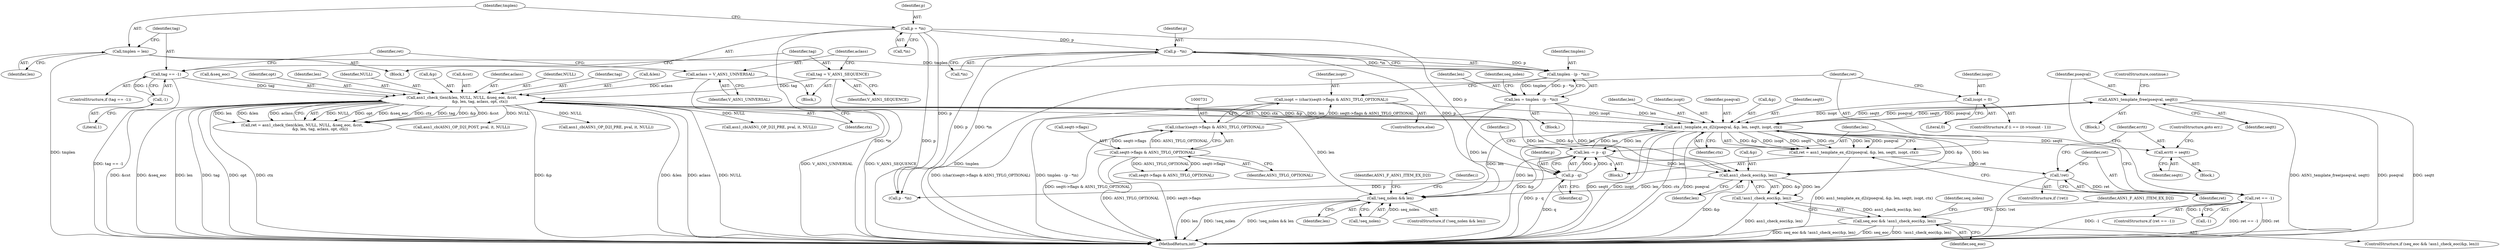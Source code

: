 digraph "0_openssl_b717b083073b6cacc0a5e2397b661678aff7ae7f@API" {
"1000762" [label="(Call,ASN1_template_free(pseqval, seqtt))"];
"1000739" [label="(Call,asn1_template_ex_d2i(pseqval, &p, len, seqtt, isopt, ctx))"];
"1000762" [label="(Call,ASN1_template_free(pseqval, seqtt))"];
"1000572" [label="(Call,asn1_check_tlen(&len, NULL, NULL, &seq_eoc, &cst,\n                              &p, len, tag, aclass, opt, ctx))"];
"1000559" [label="(Call,tag == -1)"];
"1000561" [label="(Call,-1)"];
"1000564" [label="(Call,tag = V_ASN1_SEQUENCE)"];
"1000567" [label="(Call,aclass = V_ASN1_UNIVERSAL)"];
"1000766" [label="(Call,len -= p - q)"];
"1000768" [label="(Call,p - q)"];
"1000618" [label="(Call,p - *in)"];
"1000551" [label="(Call,p = *in)"];
"1000614" [label="(Call,len = tmplen - (p - *in))"];
"1000616" [label="(Call,tmplen - (p - *in))"];
"1000555" [label="(Call,tmplen = len)"];
"1000728" [label="(Call,isopt = (char)(seqtt->flags & ASN1_TFLG_OPTIONAL))"];
"1000730" [label="(Call,(char)(seqtt->flags & ASN1_TFLG_OPTIONAL))"];
"1000732" [label="(Call,seqtt->flags & ASN1_TFLG_OPTIONAL)"];
"1000724" [label="(Call,isopt = 0)"];
"1000737" [label="(Call,ret = asn1_template_ex_d2i(pseqval, &p, len, seqtt, isopt, ctx))"];
"1000748" [label="(Call,!ret)"];
"1000757" [label="(Call,ret == -1)"];
"1000751" [label="(Call,errtt = seqtt)"];
"1000775" [label="(Call,asn1_check_eoc(&p, len))"];
"1000774" [label="(Call,!asn1_check_eoc(&p, len))"];
"1000772" [label="(Call,seq_eoc && !asn1_check_eoc(&p, len))"];
"1000785" [label="(Call,!seq_nolen && len)"];
"1000561" [label="(Call,-1)"];
"1000761" [label="(Block,)"];
"1000681" [label="(Block,)"];
"1000753" [label="(Identifier,seqtt)"];
"1000848" [label="(Call,p - *in)"];
"1000873" [label="(MethodReturn,int)"];
"1000551" [label="(Call,p = *in)"];
"1000764" [label="(Identifier,seqtt)"];
"1000573" [label="(Call,&len)"];
"1000555" [label="(Call,tmplen = len)"];
"1000739" [label="(Call,asn1_template_ex_d2i(pseqval, &p, len, seqtt, isopt, ctx))"];
"1000568" [label="(Identifier,aclass)"];
"1000577" [label="(Call,&seq_eoc)"];
"1000741" [label="(Call,&p)"];
"1000586" [label="(Identifier,opt)"];
"1000752" [label="(Identifier,errtt)"];
"1000791" [label="(Identifier,ASN1_F_ASN1_ITEM_EX_D2I)"];
"1000771" [label="(ControlStructure,if (seq_eoc && !asn1_check_eoc(&p, len)))"];
"1000749" [label="(Identifier,ret)"];
"1000688" [label="(Call,asn1_cb(ASN1_OP_D2I_PRE, pval, it, NULL))"];
"1000748" [label="(Call,!ret)"];
"1000614" [label="(Call,len = tmplen - (p - *in))"];
"1000615" [label="(Identifier,len)"];
"1000785" [label="(Call,!seq_nolen && len)"];
"1000726" [label="(Literal,0)"];
"1000776" [label="(Call,&p)"];
"1000736" [label="(Identifier,ASN1_TFLG_OPTIONAL)"];
"1000751" [label="(Call,errtt = seqtt)"];
"1000620" [label="(Call,*in)"];
"1000757" [label="(Call,ret == -1)"];
"1000583" [label="(Identifier,len)"];
"1000787" [label="(Identifier,seq_nolen)"];
"1000587" [label="(Identifier,ctx)"];
"1000770" [label="(Identifier,q)"];
"1000565" [label="(Identifier,tag)"];
"1000569" [label="(Identifier,V_ASN1_UNIVERSAL)"];
"1000769" [label="(Identifier,p)"];
"1000716" [label="(ControlStructure,if (i == (it->tcount - 1)))"];
"1000766" [label="(Call,len -= p - q)"];
"1000788" [label="(Identifier,len)"];
"1000774" [label="(Call,!asn1_check_eoc(&p, len))"];
"1000746" [label="(Identifier,ctx)"];
"1000623" [label="(Identifier,seq_nolen)"];
"1000575" [label="(Identifier,NULL)"];
"1000581" [label="(Call,&p)"];
"1000744" [label="(Identifier,seqtt)"];
"1000618" [label="(Call,p - *in)"];
"1000617" [label="(Identifier,tmplen)"];
"1000730" [label="(Call,(char)(seqtt->flags & ASN1_TFLG_OPTIONAL))"];
"1000772" [label="(Call,seq_eoc && !asn1_check_eoc(&p, len))"];
"1000733" [label="(Call,seqtt->flags)"];
"1000613" [label="(Block,)"];
"1000750" [label="(Block,)"];
"1000765" [label="(ControlStructure,continue;)"];
"1000559" [label="(Call,tag == -1)"];
"1000571" [label="(Identifier,ret)"];
"1000767" [label="(Identifier,len)"];
"1000763" [label="(Identifier,pseqval)"];
"1000778" [label="(Identifier,len)"];
"1000579" [label="(Call,&cst)"];
"1000616" [label="(Call,tmplen - (p - *in))"];
"1000743" [label="(Identifier,len)"];
"1000585" [label="(Identifier,aclass)"];
"1000564" [label="(Call,tag = V_ASN1_SEQUENCE)"];
"1000570" [label="(Call,ret = asn1_check_tlen(&len, NULL, NULL, &seq_eoc, &cst,\n                              &p, len, tag, aclass, opt, ctx))"];
"1000141" [label="(Block,)"];
"1000818" [label="(Call,seqtt->flags & ASN1_TFLG_OPTIONAL)"];
"1000724" [label="(Call,isopt = 0)"];
"1000725" [label="(Identifier,isopt)"];
"1000576" [label="(Identifier,NULL)"];
"1000862" [label="(Call,asn1_cb(ASN1_OP_D2I_POST, pval, it, NULL))"];
"1000584" [label="(Identifier,tag)"];
"1000768" [label="(Call,p - q)"];
"1000762" [label="(Call,ASN1_template_free(pseqval, seqtt))"];
"1000619" [label="(Identifier,p)"];
"1000729" [label="(Identifier,isopt)"];
"1000773" [label="(Identifier,seq_eoc)"];
"1000556" [label="(Identifier,tmplen)"];
"1000781" [label="(Identifier,ASN1_F_ASN1_ITEM_EX_D2I)"];
"1000558" [label="(ControlStructure,if (tag == -1))"];
"1000786" [label="(Call,!seq_nolen)"];
"1000563" [label="(Block,)"];
"1000727" [label="(ControlStructure,else)"];
"1000796" [label="(Identifier,i)"];
"1000655" [label="(Call,asn1_cb(ASN1_OP_D2I_PRE, pval, it, NULL))"];
"1000775" [label="(Call,asn1_check_eoc(&p, len))"];
"1000557" [label="(Identifier,len)"];
"1000756" [label="(ControlStructure,if (ret == -1))"];
"1000560" [label="(Identifier,tag)"];
"1000784" [label="(ControlStructure,if (!seq_nolen && len))"];
"1000759" [label="(Call,-1)"];
"1000553" [label="(Call,*in)"];
"1000754" [label="(ControlStructure,goto err;)"];
"1000738" [label="(Identifier,ret)"];
"1000552" [label="(Identifier,p)"];
"1000728" [label="(Call,isopt = (char)(seqtt->flags & ASN1_TFLG_OPTIONAL))"];
"1000562" [label="(Literal,1)"];
"1000566" [label="(Identifier,V_ASN1_SEQUENCE)"];
"1000745" [label="(Identifier,isopt)"];
"1000732" [label="(Call,seqtt->flags & ASN1_TFLG_OPTIONAL)"];
"1000747" [label="(ControlStructure,if (!ret))"];
"1000678" [label="(Identifier,i)"];
"1000572" [label="(Call,asn1_check_tlen(&len, NULL, NULL, &seq_eoc, &cst,\n                              &p, len, tag, aclass, opt, ctx))"];
"1000567" [label="(Call,aclass = V_ASN1_UNIVERSAL)"];
"1000758" [label="(Identifier,ret)"];
"1000737" [label="(Call,ret = asn1_template_ex_d2i(pseqval, &p, len, seqtt, isopt, ctx))"];
"1000740" [label="(Identifier,pseqval)"];
"1000762" -> "1000761"  [label="AST: "];
"1000762" -> "1000764"  [label="CFG: "];
"1000763" -> "1000762"  [label="AST: "];
"1000764" -> "1000762"  [label="AST: "];
"1000765" -> "1000762"  [label="CFG: "];
"1000762" -> "1000873"  [label="DDG: ASN1_template_free(pseqval, seqtt)"];
"1000762" -> "1000873"  [label="DDG: pseqval"];
"1000762" -> "1000873"  [label="DDG: seqtt"];
"1000762" -> "1000739"  [label="DDG: pseqval"];
"1000762" -> "1000739"  [label="DDG: seqtt"];
"1000739" -> "1000762"  [label="DDG: pseqval"];
"1000739" -> "1000762"  [label="DDG: seqtt"];
"1000739" -> "1000737"  [label="AST: "];
"1000739" -> "1000746"  [label="CFG: "];
"1000740" -> "1000739"  [label="AST: "];
"1000741" -> "1000739"  [label="AST: "];
"1000743" -> "1000739"  [label="AST: "];
"1000744" -> "1000739"  [label="AST: "];
"1000745" -> "1000739"  [label="AST: "];
"1000746" -> "1000739"  [label="AST: "];
"1000737" -> "1000739"  [label="CFG: "];
"1000739" -> "1000873"  [label="DDG: seqtt"];
"1000739" -> "1000873"  [label="DDG: isopt"];
"1000739" -> "1000873"  [label="DDG: ctx"];
"1000739" -> "1000873"  [label="DDG: pseqval"];
"1000739" -> "1000873"  [label="DDG: &p"];
"1000739" -> "1000737"  [label="DDG: &p"];
"1000739" -> "1000737"  [label="DDG: isopt"];
"1000739" -> "1000737"  [label="DDG: seqtt"];
"1000739" -> "1000737"  [label="DDG: ctx"];
"1000739" -> "1000737"  [label="DDG: len"];
"1000739" -> "1000737"  [label="DDG: pseqval"];
"1000572" -> "1000739"  [label="DDG: &p"];
"1000572" -> "1000739"  [label="DDG: len"];
"1000572" -> "1000739"  [label="DDG: ctx"];
"1000766" -> "1000739"  [label="DDG: len"];
"1000614" -> "1000739"  [label="DDG: len"];
"1000728" -> "1000739"  [label="DDG: isopt"];
"1000724" -> "1000739"  [label="DDG: isopt"];
"1000739" -> "1000751"  [label="DDG: seqtt"];
"1000739" -> "1000766"  [label="DDG: len"];
"1000739" -> "1000775"  [label="DDG: &p"];
"1000739" -> "1000775"  [label="DDG: len"];
"1000739" -> "1000785"  [label="DDG: len"];
"1000572" -> "1000570"  [label="AST: "];
"1000572" -> "1000587"  [label="CFG: "];
"1000573" -> "1000572"  [label="AST: "];
"1000575" -> "1000572"  [label="AST: "];
"1000576" -> "1000572"  [label="AST: "];
"1000577" -> "1000572"  [label="AST: "];
"1000579" -> "1000572"  [label="AST: "];
"1000581" -> "1000572"  [label="AST: "];
"1000583" -> "1000572"  [label="AST: "];
"1000584" -> "1000572"  [label="AST: "];
"1000585" -> "1000572"  [label="AST: "];
"1000586" -> "1000572"  [label="AST: "];
"1000587" -> "1000572"  [label="AST: "];
"1000570" -> "1000572"  [label="CFG: "];
"1000572" -> "1000873"  [label="DDG: NULL"];
"1000572" -> "1000873"  [label="DDG: &cst"];
"1000572" -> "1000873"  [label="DDG: &seq_eoc"];
"1000572" -> "1000873"  [label="DDG: len"];
"1000572" -> "1000873"  [label="DDG: tag"];
"1000572" -> "1000873"  [label="DDG: opt"];
"1000572" -> "1000873"  [label="DDG: ctx"];
"1000572" -> "1000873"  [label="DDG: &p"];
"1000572" -> "1000873"  [label="DDG: &len"];
"1000572" -> "1000873"  [label="DDG: aclass"];
"1000572" -> "1000570"  [label="DDG: NULL"];
"1000572" -> "1000570"  [label="DDG: opt"];
"1000572" -> "1000570"  [label="DDG: &seq_eoc"];
"1000572" -> "1000570"  [label="DDG: ctx"];
"1000572" -> "1000570"  [label="DDG: tag"];
"1000572" -> "1000570"  [label="DDG: &p"];
"1000572" -> "1000570"  [label="DDG: &cst"];
"1000572" -> "1000570"  [label="DDG: len"];
"1000572" -> "1000570"  [label="DDG: &len"];
"1000572" -> "1000570"  [label="DDG: aclass"];
"1000559" -> "1000572"  [label="DDG: tag"];
"1000564" -> "1000572"  [label="DDG: tag"];
"1000567" -> "1000572"  [label="DDG: aclass"];
"1000572" -> "1000655"  [label="DDG: NULL"];
"1000572" -> "1000688"  [label="DDG: NULL"];
"1000572" -> "1000775"  [label="DDG: &p"];
"1000572" -> "1000775"  [label="DDG: len"];
"1000572" -> "1000785"  [label="DDG: len"];
"1000572" -> "1000862"  [label="DDG: NULL"];
"1000559" -> "1000558"  [label="AST: "];
"1000559" -> "1000561"  [label="CFG: "];
"1000560" -> "1000559"  [label="AST: "];
"1000561" -> "1000559"  [label="AST: "];
"1000565" -> "1000559"  [label="CFG: "];
"1000571" -> "1000559"  [label="CFG: "];
"1000559" -> "1000873"  [label="DDG: tag == -1"];
"1000561" -> "1000559"  [label="DDG: 1"];
"1000561" -> "1000562"  [label="CFG: "];
"1000562" -> "1000561"  [label="AST: "];
"1000564" -> "1000563"  [label="AST: "];
"1000564" -> "1000566"  [label="CFG: "];
"1000565" -> "1000564"  [label="AST: "];
"1000566" -> "1000564"  [label="AST: "];
"1000568" -> "1000564"  [label="CFG: "];
"1000564" -> "1000873"  [label="DDG: V_ASN1_SEQUENCE"];
"1000567" -> "1000563"  [label="AST: "];
"1000567" -> "1000569"  [label="CFG: "];
"1000568" -> "1000567"  [label="AST: "];
"1000569" -> "1000567"  [label="AST: "];
"1000571" -> "1000567"  [label="CFG: "];
"1000567" -> "1000873"  [label="DDG: V_ASN1_UNIVERSAL"];
"1000766" -> "1000681"  [label="AST: "];
"1000766" -> "1000768"  [label="CFG: "];
"1000767" -> "1000766"  [label="AST: "];
"1000768" -> "1000766"  [label="AST: "];
"1000678" -> "1000766"  [label="CFG: "];
"1000766" -> "1000873"  [label="DDG: p - q"];
"1000768" -> "1000766"  [label="DDG: p"];
"1000768" -> "1000766"  [label="DDG: q"];
"1000766" -> "1000775"  [label="DDG: len"];
"1000766" -> "1000785"  [label="DDG: len"];
"1000768" -> "1000770"  [label="CFG: "];
"1000769" -> "1000768"  [label="AST: "];
"1000770" -> "1000768"  [label="AST: "];
"1000768" -> "1000873"  [label="DDG: q"];
"1000618" -> "1000768"  [label="DDG: p"];
"1000551" -> "1000768"  [label="DDG: p"];
"1000768" -> "1000848"  [label="DDG: p"];
"1000618" -> "1000616"  [label="AST: "];
"1000618" -> "1000620"  [label="CFG: "];
"1000619" -> "1000618"  [label="AST: "];
"1000620" -> "1000618"  [label="AST: "];
"1000616" -> "1000618"  [label="CFG: "];
"1000618" -> "1000616"  [label="DDG: p"];
"1000618" -> "1000616"  [label="DDG: *in"];
"1000551" -> "1000618"  [label="DDG: p"];
"1000618" -> "1000848"  [label="DDG: p"];
"1000618" -> "1000848"  [label="DDG: *in"];
"1000551" -> "1000141"  [label="AST: "];
"1000551" -> "1000553"  [label="CFG: "];
"1000552" -> "1000551"  [label="AST: "];
"1000553" -> "1000551"  [label="AST: "];
"1000556" -> "1000551"  [label="CFG: "];
"1000551" -> "1000873"  [label="DDG: *in"];
"1000551" -> "1000873"  [label="DDG: p"];
"1000551" -> "1000848"  [label="DDG: p"];
"1000614" -> "1000613"  [label="AST: "];
"1000614" -> "1000616"  [label="CFG: "];
"1000615" -> "1000614"  [label="AST: "];
"1000616" -> "1000614"  [label="AST: "];
"1000623" -> "1000614"  [label="CFG: "];
"1000614" -> "1000873"  [label="DDG: tmplen - (p - *in)"];
"1000616" -> "1000614"  [label="DDG: tmplen"];
"1000616" -> "1000614"  [label="DDG: p - *in"];
"1000614" -> "1000775"  [label="DDG: len"];
"1000614" -> "1000785"  [label="DDG: len"];
"1000617" -> "1000616"  [label="AST: "];
"1000616" -> "1000873"  [label="DDG: tmplen"];
"1000555" -> "1000616"  [label="DDG: tmplen"];
"1000555" -> "1000141"  [label="AST: "];
"1000555" -> "1000557"  [label="CFG: "];
"1000556" -> "1000555"  [label="AST: "];
"1000557" -> "1000555"  [label="AST: "];
"1000560" -> "1000555"  [label="CFG: "];
"1000555" -> "1000873"  [label="DDG: tmplen"];
"1000728" -> "1000727"  [label="AST: "];
"1000728" -> "1000730"  [label="CFG: "];
"1000729" -> "1000728"  [label="AST: "];
"1000730" -> "1000728"  [label="AST: "];
"1000738" -> "1000728"  [label="CFG: "];
"1000728" -> "1000873"  [label="DDG: (char)(seqtt->flags & ASN1_TFLG_OPTIONAL)"];
"1000730" -> "1000728"  [label="DDG: seqtt->flags & ASN1_TFLG_OPTIONAL"];
"1000730" -> "1000732"  [label="CFG: "];
"1000731" -> "1000730"  [label="AST: "];
"1000732" -> "1000730"  [label="AST: "];
"1000730" -> "1000873"  [label="DDG: seqtt->flags & ASN1_TFLG_OPTIONAL"];
"1000732" -> "1000730"  [label="DDG: seqtt->flags"];
"1000732" -> "1000730"  [label="DDG: ASN1_TFLG_OPTIONAL"];
"1000732" -> "1000736"  [label="CFG: "];
"1000733" -> "1000732"  [label="AST: "];
"1000736" -> "1000732"  [label="AST: "];
"1000732" -> "1000873"  [label="DDG: ASN1_TFLG_OPTIONAL"];
"1000732" -> "1000873"  [label="DDG: seqtt->flags"];
"1000732" -> "1000818"  [label="DDG: seqtt->flags"];
"1000732" -> "1000818"  [label="DDG: ASN1_TFLG_OPTIONAL"];
"1000724" -> "1000716"  [label="AST: "];
"1000724" -> "1000726"  [label="CFG: "];
"1000725" -> "1000724"  [label="AST: "];
"1000726" -> "1000724"  [label="AST: "];
"1000738" -> "1000724"  [label="CFG: "];
"1000737" -> "1000681"  [label="AST: "];
"1000738" -> "1000737"  [label="AST: "];
"1000749" -> "1000737"  [label="CFG: "];
"1000737" -> "1000873"  [label="DDG: asn1_template_ex_d2i(pseqval, &p, len, seqtt, isopt, ctx)"];
"1000737" -> "1000748"  [label="DDG: ret"];
"1000748" -> "1000747"  [label="AST: "];
"1000748" -> "1000749"  [label="CFG: "];
"1000749" -> "1000748"  [label="AST: "];
"1000752" -> "1000748"  [label="CFG: "];
"1000758" -> "1000748"  [label="CFG: "];
"1000748" -> "1000873"  [label="DDG: !ret"];
"1000748" -> "1000757"  [label="DDG: ret"];
"1000757" -> "1000756"  [label="AST: "];
"1000757" -> "1000759"  [label="CFG: "];
"1000758" -> "1000757"  [label="AST: "];
"1000759" -> "1000757"  [label="AST: "];
"1000763" -> "1000757"  [label="CFG: "];
"1000767" -> "1000757"  [label="CFG: "];
"1000757" -> "1000873"  [label="DDG: ret == -1"];
"1000757" -> "1000873"  [label="DDG: ret"];
"1000757" -> "1000873"  [label="DDG: -1"];
"1000759" -> "1000757"  [label="DDG: 1"];
"1000751" -> "1000750"  [label="AST: "];
"1000751" -> "1000753"  [label="CFG: "];
"1000752" -> "1000751"  [label="AST: "];
"1000753" -> "1000751"  [label="AST: "];
"1000754" -> "1000751"  [label="CFG: "];
"1000775" -> "1000774"  [label="AST: "];
"1000775" -> "1000778"  [label="CFG: "];
"1000776" -> "1000775"  [label="AST: "];
"1000778" -> "1000775"  [label="AST: "];
"1000774" -> "1000775"  [label="CFG: "];
"1000775" -> "1000873"  [label="DDG: &p"];
"1000775" -> "1000774"  [label="DDG: &p"];
"1000775" -> "1000774"  [label="DDG: len"];
"1000775" -> "1000785"  [label="DDG: len"];
"1000774" -> "1000772"  [label="AST: "];
"1000772" -> "1000774"  [label="CFG: "];
"1000774" -> "1000873"  [label="DDG: asn1_check_eoc(&p, len)"];
"1000774" -> "1000772"  [label="DDG: asn1_check_eoc(&p, len)"];
"1000772" -> "1000771"  [label="AST: "];
"1000772" -> "1000773"  [label="CFG: "];
"1000773" -> "1000772"  [label="AST: "];
"1000781" -> "1000772"  [label="CFG: "];
"1000787" -> "1000772"  [label="CFG: "];
"1000772" -> "1000873"  [label="DDG: seq_eoc"];
"1000772" -> "1000873"  [label="DDG: !asn1_check_eoc(&p, len)"];
"1000772" -> "1000873"  [label="DDG: seq_eoc && !asn1_check_eoc(&p, len)"];
"1000785" -> "1000784"  [label="AST: "];
"1000785" -> "1000786"  [label="CFG: "];
"1000785" -> "1000788"  [label="CFG: "];
"1000786" -> "1000785"  [label="AST: "];
"1000788" -> "1000785"  [label="AST: "];
"1000791" -> "1000785"  [label="CFG: "];
"1000796" -> "1000785"  [label="CFG: "];
"1000785" -> "1000873"  [label="DDG: !seq_nolen && len"];
"1000785" -> "1000873"  [label="DDG: len"];
"1000785" -> "1000873"  [label="DDG: !seq_nolen"];
"1000786" -> "1000785"  [label="DDG: seq_nolen"];
}
